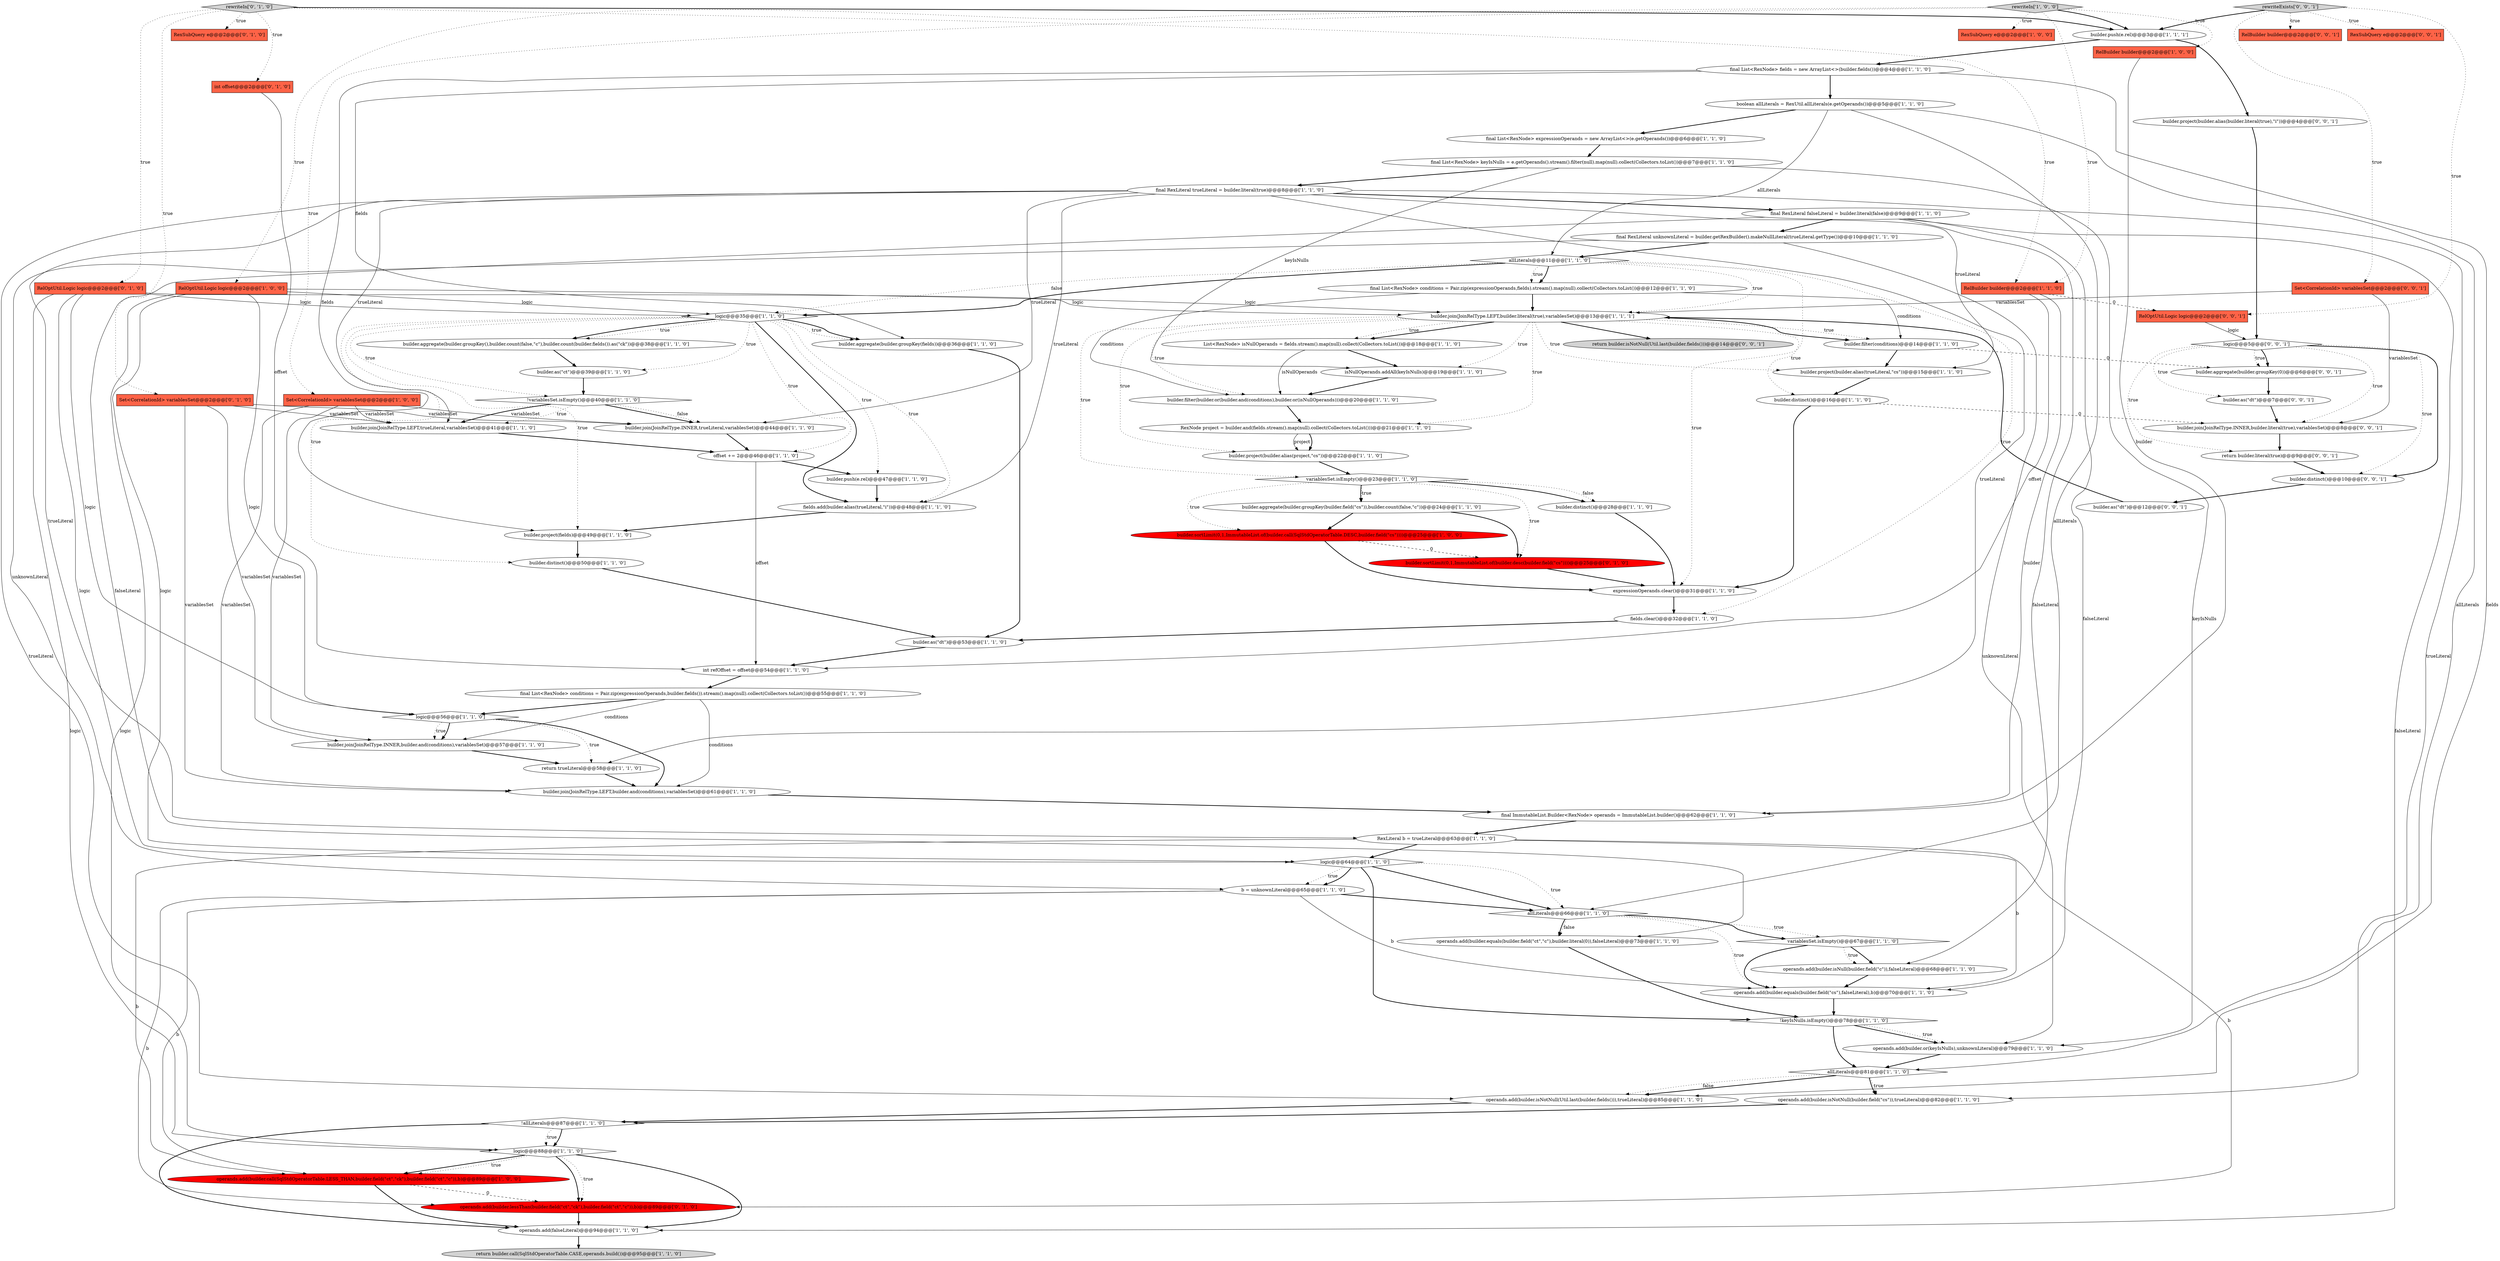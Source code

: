 digraph {
10 [style = filled, label = "b = unknownLiteral@@@65@@@['1', '1', '0']", fillcolor = white, shape = ellipse image = "AAA0AAABBB1BBB"];
22 [style = filled, label = "rewriteIn['1', '0', '0']", fillcolor = lightgray, shape = diamond image = "AAA0AAABBB1BBB"];
5 [style = filled, label = "builder.project(fields)@@@49@@@['1', '1', '0']", fillcolor = white, shape = ellipse image = "AAA0AAABBB1BBB"];
40 [style = filled, label = "builder.join(JoinRelType.LEFT,builder.and(conditions),variablesSet)@@@61@@@['1', '1', '0']", fillcolor = white, shape = ellipse image = "AAA0AAABBB1BBB"];
7 [style = filled, label = "variablesSet.isEmpty()@@@23@@@['1', '1', '0']", fillcolor = white, shape = diamond image = "AAA0AAABBB1BBB"];
69 [style = filled, label = "builder.sortLimit(0,1,ImmutableList.of(builder.desc(builder.field(\"cs\"))))@@@25@@@['0', '1', '0']", fillcolor = red, shape = ellipse image = "AAA1AAABBB2BBB"];
30 [style = filled, label = "expressionOperands.clear()@@@31@@@['1', '1', '0']", fillcolor = white, shape = ellipse image = "AAA0AAABBB1BBB"];
65 [style = filled, label = "operands.add(builder.isNotNull(builder.field(\"cs\")),trueLiteral)@@@82@@@['1', '1', '0']", fillcolor = white, shape = ellipse image = "AAA0AAABBB1BBB"];
56 [style = filled, label = "builder.as(\"ct\")@@@39@@@['1', '1', '0']", fillcolor = white, shape = ellipse image = "AAA0AAABBB1BBB"];
63 [style = filled, label = "final List<RexNode> fields = new ArrayList<>(builder.fields())@@@4@@@['1', '1', '0']", fillcolor = white, shape = ellipse image = "AAA0AAABBB1BBB"];
0 [style = filled, label = "Set<CorrelationId> variablesSet@@@2@@@['1', '0', '0']", fillcolor = tomato, shape = box image = "AAA0AAABBB1BBB"];
18 [style = filled, label = "builder.filter(builder.or(builder.and(conditions),builder.or(isNullOperands)))@@@20@@@['1', '1', '0']", fillcolor = white, shape = ellipse image = "AAA0AAABBB1BBB"];
16 [style = filled, label = "builder.aggregate(builder.groupKey(),builder.count(false,\"c\"),builder.count(builder.fields()).as(\"ck\"))@@@38@@@['1', '1', '0']", fillcolor = white, shape = ellipse image = "AAA0AAABBB1BBB"];
3 [style = filled, label = "operands.add(builder.equals(builder.field(\"ct\",\"c\"),builder.literal(0)),falseLiteral)@@@73@@@['1', '1', '0']", fillcolor = white, shape = ellipse image = "AAA0AAABBB1BBB"];
83 [style = filled, label = "builder.join(JoinRelType.INNER,builder.literal(true),variablesSet)@@@8@@@['0', '0', '1']", fillcolor = white, shape = ellipse image = "AAA0AAABBB3BBB"];
38 [style = filled, label = "builder.join(JoinRelType.INNER,builder.and(conditions),variablesSet)@@@57@@@['1', '1', '0']", fillcolor = white, shape = ellipse image = "AAA0AAABBB1BBB"];
52 [style = filled, label = "allLiterals@@@11@@@['1', '1', '0']", fillcolor = white, shape = diamond image = "AAA0AAABBB1BBB"];
86 [style = filled, label = "logic@@@5@@@['0', '0', '1']", fillcolor = white, shape = diamond image = "AAA0AAABBB3BBB"];
58 [style = filled, label = "builder.distinct()@@@50@@@['1', '1', '0']", fillcolor = white, shape = ellipse image = "AAA0AAABBB1BBB"];
39 [style = filled, label = "RelOptUtil.Logic logic@@@2@@@['1', '0', '0']", fillcolor = tomato, shape = box image = "AAA0AAABBB1BBB"];
88 [style = filled, label = "RelOptUtil.Logic logic@@@2@@@['0', '0', '1']", fillcolor = tomato, shape = box image = "AAA0AAABBB3BBB"];
84 [style = filled, label = "return builder.literal(true)@@@9@@@['0', '0', '1']", fillcolor = white, shape = ellipse image = "AAA0AAABBB3BBB"];
68 [style = filled, label = "builder.filter(conditions)@@@14@@@['1', '1', '0']", fillcolor = white, shape = ellipse image = "AAA0AAABBB1BBB"];
21 [style = filled, label = "final RexLiteral falseLiteral = builder.literal(false)@@@9@@@['1', '1', '0']", fillcolor = white, shape = ellipse image = "AAA0AAABBB1BBB"];
36 [style = filled, label = "RexNode project = builder.and(fields.stream().map(null).collect(Collectors.toList()))@@@21@@@['1', '1', '0']", fillcolor = white, shape = ellipse image = "AAA0AAABBB1BBB"];
47 [style = filled, label = "builder.distinct()@@@16@@@['1', '1', '0']", fillcolor = white, shape = ellipse image = "AAA0AAABBB1BBB"];
11 [style = filled, label = "final List<RexNode> conditions = Pair.zip(expressionOperands,builder.fields()).stream().map(null).collect(Collectors.toList())@@@55@@@['1', '1', '0']", fillcolor = white, shape = ellipse image = "AAA0AAABBB1BBB"];
73 [style = filled, label = "Set<CorrelationId> variablesSet@@@2@@@['0', '1', '0']", fillcolor = tomato, shape = box image = "AAA0AAABBB2BBB"];
32 [style = filled, label = "allLiterals@@@81@@@['1', '1', '0']", fillcolor = white, shape = diamond image = "AAA0AAABBB1BBB"];
20 [style = filled, label = "RexSubQuery e@@@2@@@['1', '0', '0']", fillcolor = tomato, shape = box image = "AAA0AAABBB1BBB"];
53 [style = filled, label = "offset += 2@@@46@@@['1', '1', '0']", fillcolor = white, shape = ellipse image = "AAA0AAABBB1BBB"];
31 [style = filled, label = "builder.aggregate(builder.groupKey(fields))@@@36@@@['1', '1', '0']", fillcolor = white, shape = ellipse image = "AAA0AAABBB1BBB"];
70 [style = filled, label = "operands.add(builder.lessThan(builder.field(\"ct\",\"ck\"),builder.field(\"ct\",\"c\")),b)@@@89@@@['0', '1', '0']", fillcolor = red, shape = ellipse image = "AAA1AAABBB2BBB"];
26 [style = filled, label = "final ImmutableList.Builder<RexNode> operands = ImmutableList.builder()@@@62@@@['1', '1', '0']", fillcolor = white, shape = ellipse image = "AAA0AAABBB1BBB"];
66 [style = filled, label = "RelBuilder builder@@@2@@@['1', '1', '0']", fillcolor = tomato, shape = box image = "AAA0AAABBB1BBB"];
33 [style = filled, label = "final List<RexNode> keyIsNulls = e.getOperands().stream().filter(null).map(null).collect(Collectors.toList())@@@7@@@['1', '1', '0']", fillcolor = white, shape = ellipse image = "AAA0AAABBB1BBB"];
75 [style = filled, label = "rewriteIn['0', '1', '0']", fillcolor = lightgray, shape = diamond image = "AAA0AAABBB2BBB"];
28 [style = filled, label = "builder.join(JoinRelType.INNER,trueLiteral,variablesSet)@@@44@@@['1', '1', '0']", fillcolor = white, shape = ellipse image = "AAA0AAABBB1BBB"];
62 [style = filled, label = "builder.sortLimit(0,1,ImmutableList.of(builder.call(SqlStdOperatorTable.DESC,builder.field(\"cs\"))))@@@25@@@['1', '0', '0']", fillcolor = red, shape = ellipse image = "AAA1AAABBB1BBB"];
46 [style = filled, label = "RelBuilder builder@@@2@@@['1', '0', '0']", fillcolor = tomato, shape = box image = "AAA0AAABBB1BBB"];
59 [style = filled, label = "final List<RexNode> expressionOperands = new ArrayList<>(e.getOperands())@@@6@@@['1', '1', '0']", fillcolor = white, shape = ellipse image = "AAA0AAABBB1BBB"];
8 [style = filled, label = "return trueLiteral@@@58@@@['1', '1', '0']", fillcolor = white, shape = ellipse image = "AAA0AAABBB1BBB"];
71 [style = filled, label = "RexSubQuery e@@@2@@@['0', '1', '0']", fillcolor = tomato, shape = box image = "AAA0AAABBB2BBB"];
19 [style = filled, label = "!variablesSet.isEmpty()@@@40@@@['1', '1', '0']", fillcolor = white, shape = diamond image = "AAA0AAABBB1BBB"];
80 [style = filled, label = "builder.as(\"dt\")@@@12@@@['0', '0', '1']", fillcolor = white, shape = ellipse image = "AAA0AAABBB3BBB"];
64 [style = filled, label = "isNullOperands.addAll(keyIsNulls)@@@19@@@['1', '1', '0']", fillcolor = white, shape = ellipse image = "AAA0AAABBB1BBB"];
4 [style = filled, label = "operands.add(falseLiteral)@@@94@@@['1', '1', '0']", fillcolor = white, shape = ellipse image = "AAA0AAABBB1BBB"];
13 [style = filled, label = "logic@@@56@@@['1', '1', '0']", fillcolor = white, shape = diamond image = "AAA0AAABBB1BBB"];
27 [style = filled, label = "RexLiteral b = trueLiteral@@@63@@@['1', '1', '0']", fillcolor = white, shape = ellipse image = "AAA0AAABBB1BBB"];
17 [style = filled, label = "!allLiterals@@@87@@@['1', '1', '0']", fillcolor = white, shape = diamond image = "AAA0AAABBB1BBB"];
25 [style = filled, label = "fields.add(builder.alias(trueLiteral,\"i\"))@@@48@@@['1', '1', '0']", fillcolor = white, shape = ellipse image = "AAA0AAABBB1BBB"];
74 [style = filled, label = "RelOptUtil.Logic logic@@@2@@@['0', '1', '0']", fillcolor = tomato, shape = box image = "AAA0AAABBB2BBB"];
9 [style = filled, label = "builder.push(e.rel)@@@47@@@['1', '1', '0']", fillcolor = white, shape = ellipse image = "AAA0AAABBB1BBB"];
55 [style = filled, label = "logic@@@35@@@['1', '1', '0']", fillcolor = white, shape = diamond image = "AAA0AAABBB1BBB"];
51 [style = filled, label = "operands.add(builder.equals(builder.field(\"cs\"),falseLiteral),b)@@@70@@@['1', '1', '0']", fillcolor = white, shape = ellipse image = "AAA0AAABBB1BBB"];
42 [style = filled, label = "logic@@@88@@@['1', '1', '0']", fillcolor = white, shape = diamond image = "AAA0AAABBB1BBB"];
45 [style = filled, label = "!keyIsNulls.isEmpty()@@@78@@@['1', '1', '0']", fillcolor = white, shape = diamond image = "AAA0AAABBB1BBB"];
49 [style = filled, label = "allLiterals@@@66@@@['1', '1', '0']", fillcolor = white, shape = diamond image = "AAA0AAABBB1BBB"];
60 [style = filled, label = "int refOffset = offset@@@54@@@['1', '1', '0']", fillcolor = white, shape = ellipse image = "AAA0AAABBB1BBB"];
77 [style = filled, label = "builder.distinct()@@@10@@@['0', '0', '1']", fillcolor = white, shape = ellipse image = "AAA0AAABBB3BBB"];
41 [style = filled, label = "logic@@@64@@@['1', '1', '0']", fillcolor = white, shape = diamond image = "AAA0AAABBB1BBB"];
34 [style = filled, label = "builder.distinct()@@@28@@@['1', '1', '0']", fillcolor = white, shape = ellipse image = "AAA0AAABBB1BBB"];
89 [style = filled, label = "builder.project(builder.alias(builder.literal(true),\"i\"))@@@4@@@['0', '0', '1']", fillcolor = white, shape = ellipse image = "AAA0AAABBB3BBB"];
29 [style = filled, label = "builder.project(builder.alias(project,\"cs\"))@@@22@@@['1', '1', '0']", fillcolor = white, shape = ellipse image = "AAA0AAABBB1BBB"];
2 [style = filled, label = "return builder.call(SqlStdOperatorTable.CASE,operands.build())@@@95@@@['1', '1', '0']", fillcolor = lightgray, shape = ellipse image = "AAA0AAABBB1BBB"];
67 [style = filled, label = "fields.clear()@@@32@@@['1', '1', '0']", fillcolor = white, shape = ellipse image = "AAA0AAABBB1BBB"];
50 [style = filled, label = "builder.as(\"dt\")@@@53@@@['1', '1', '0']", fillcolor = white, shape = ellipse image = "AAA0AAABBB1BBB"];
1 [style = filled, label = "builder.push(e.rel)@@@3@@@['1', '1', '1']", fillcolor = white, shape = ellipse image = "AAA0AAABBB1BBB"];
44 [style = filled, label = "operands.add(builder.call(SqlStdOperatorTable.LESS_THAN,builder.field(\"ct\",\"ck\"),builder.field(\"ct\",\"c\")),b)@@@89@@@['1', '0', '0']", fillcolor = red, shape = ellipse image = "AAA1AAABBB1BBB"];
12 [style = filled, label = "operands.add(builder.isNotNull(Util.last(builder.fields())),trueLiteral)@@@85@@@['1', '1', '0']", fillcolor = white, shape = ellipse image = "AAA0AAABBB1BBB"];
6 [style = filled, label = "variablesSet.isEmpty()@@@67@@@['1', '1', '0']", fillcolor = white, shape = diamond image = "AAA0AAABBB1BBB"];
76 [style = filled, label = "rewriteExists['0', '0', '1']", fillcolor = lightgray, shape = diamond image = "AAA0AAABBB3BBB"];
48 [style = filled, label = "builder.join(JoinRelType.LEFT,trueLiteral,variablesSet)@@@41@@@['1', '1', '0']", fillcolor = white, shape = ellipse image = "AAA0AAABBB1BBB"];
37 [style = filled, label = "builder.aggregate(builder.groupKey(builder.field(\"cs\")),builder.count(false,\"c\"))@@@24@@@['1', '1', '0']", fillcolor = white, shape = ellipse image = "AAA0AAABBB1BBB"];
72 [style = filled, label = "int offset@@@2@@@['0', '1', '0']", fillcolor = tomato, shape = box image = "AAA0AAABBB2BBB"];
15 [style = filled, label = "List<RexNode> isNullOperands = fields.stream().map(null).collect(Collectors.toList())@@@18@@@['1', '1', '0']", fillcolor = white, shape = ellipse image = "AAA0AAABBB1BBB"];
85 [style = filled, label = "builder.aggregate(builder.groupKey(0))@@@6@@@['0', '0', '1']", fillcolor = white, shape = ellipse image = "AAA0AAABBB3BBB"];
82 [style = filled, label = "return builder.isNotNull(Util.last(builder.fields()))@@@14@@@['0', '0', '1']", fillcolor = lightgray, shape = ellipse image = "AAA0AAABBB3BBB"];
61 [style = filled, label = "final RexLiteral trueLiteral = builder.literal(true)@@@8@@@['1', '1', '0']", fillcolor = white, shape = ellipse image = "AAA0AAABBB1BBB"];
81 [style = filled, label = "RelBuilder builder@@@2@@@['0', '0', '1']", fillcolor = tomato, shape = box image = "AAA0AAABBB3BBB"];
24 [style = filled, label = "builder.join(JoinRelType.LEFT,builder.literal(true),variablesSet)@@@13@@@['1', '1', '1']", fillcolor = white, shape = ellipse image = "AAA0AAABBB1BBB"];
43 [style = filled, label = "boolean allLiterals = RexUtil.allLiterals(e.getOperands())@@@5@@@['1', '1', '0']", fillcolor = white, shape = ellipse image = "AAA0AAABBB1BBB"];
79 [style = filled, label = "RexSubQuery e@@@2@@@['0', '0', '1']", fillcolor = tomato, shape = box image = "AAA0AAABBB3BBB"];
54 [style = filled, label = "final RexLiteral unknownLiteral = builder.getRexBuilder().makeNullLiteral(trueLiteral.getType())@@@10@@@['1', '1', '0']", fillcolor = white, shape = ellipse image = "AAA0AAABBB1BBB"];
23 [style = filled, label = "final List<RexNode> conditions = Pair.zip(expressionOperands,fields).stream().map(null).collect(Collectors.toList())@@@12@@@['1', '1', '0']", fillcolor = white, shape = ellipse image = "AAA0AAABBB1BBB"];
14 [style = filled, label = "operands.add(builder.or(keyIsNulls),unknownLiteral)@@@79@@@['1', '1', '0']", fillcolor = white, shape = ellipse image = "AAA0AAABBB1BBB"];
78 [style = filled, label = "builder.as(\"dt\")@@@7@@@['0', '0', '1']", fillcolor = white, shape = ellipse image = "AAA0AAABBB3BBB"];
87 [style = filled, label = "Set<CorrelationId> variablesSet@@@2@@@['0', '0', '1']", fillcolor = tomato, shape = box image = "AAA0AAABBB3BBB"];
57 [style = filled, label = "operands.add(builder.isNull(builder.field(\"c\")),falseLiteral)@@@68@@@['1', '1', '0']", fillcolor = white, shape = ellipse image = "AAA0AAABBB1BBB"];
35 [style = filled, label = "builder.project(builder.alias(trueLiteral,\"cs\"))@@@15@@@['1', '1', '0']", fillcolor = white, shape = ellipse image = "AAA0AAABBB1BBB"];
83->84 [style = bold, label=""];
68->35 [style = bold, label=""];
58->50 [style = bold, label=""];
6->57 [style = bold, label=""];
84->77 [style = bold, label=""];
55->19 [style = dotted, label="true"];
86->85 [style = dotted, label="true"];
63->5 [style = solid, label="fields"];
65->17 [style = bold, label=""];
76->81 [style = dotted, label="true"];
87->83 [style = solid, label="variablesSet"];
32->12 [style = bold, label=""];
36->29 [style = bold, label=""];
7->69 [style = dotted, label="true"];
24->35 [style = dotted, label="true"];
64->18 [style = bold, label=""];
85->78 [style = bold, label=""];
21->54 [style = bold, label=""];
77->80 [style = bold, label=""];
52->55 [style = bold, label=""];
27->44 [style = solid, label="b"];
8->40 [style = bold, label=""];
55->31 [style = dotted, label="true"];
80->24 [style = bold, label=""];
69->30 [style = bold, label=""];
66->26 [style = solid, label="builder"];
53->60 [style = solid, label="offset"];
31->50 [style = bold, label=""];
42->44 [style = bold, label=""];
11->40 [style = solid, label="conditions"];
37->62 [style = bold, label=""];
75->66 [style = dotted, label="true"];
11->13 [style = bold, label=""];
11->38 [style = solid, label="conditions"];
41->10 [style = dotted, label="true"];
52->55 [style = dotted, label="false"];
33->14 [style = solid, label="keyIsNulls"];
40->26 [style = bold, label=""];
52->30 [style = dotted, label="true"];
41->45 [style = bold, label=""];
41->49 [style = dotted, label="true"];
19->28 [style = bold, label=""];
55->31 [style = bold, label=""];
24->68 [style = dotted, label="true"];
75->73 [style = dotted, label="true"];
10->44 [style = solid, label="b"];
76->79 [style = dotted, label="true"];
63->43 [style = bold, label=""];
54->52 [style = bold, label=""];
52->23 [style = bold, label=""];
30->67 [style = bold, label=""];
22->46 [style = dotted, label="true"];
39->55 [style = solid, label="logic"];
21->4 [style = solid, label="falseLiteral"];
10->70 [style = solid, label="b"];
57->51 [style = bold, label=""];
42->70 [style = bold, label=""];
16->56 [style = bold, label=""];
62->30 [style = bold, label=""];
22->0 [style = dotted, label="true"];
0->40 [style = solid, label="variablesSet"];
7->37 [style = bold, label=""];
86->77 [style = bold, label=""];
39->13 [style = solid, label="logic"];
41->49 [style = bold, label=""];
86->78 [style = dotted, label="true"];
13->40 [style = bold, label=""];
4->2 [style = bold, label=""];
21->51 [style = solid, label="falseLiteral"];
17->42 [style = bold, label=""];
10->51 [style = solid, label="b"];
74->24 [style = solid, label="logic"];
43->52 [style = solid, label="allLiterals"];
74->13 [style = solid, label="logic"];
61->12 [style = solid, label="trueLiteral"];
49->51 [style = dotted, label="true"];
42->70 [style = dotted, label="true"];
27->51 [style = solid, label="b"];
46->26 [style = solid, label="builder"];
26->27 [style = bold, label=""];
45->14 [style = bold, label=""];
55->25 [style = bold, label=""];
24->82 [style = bold, label=""];
55->9 [style = dotted, label="true"];
22->20 [style = dotted, label="true"];
33->64 [style = solid, label="keyIsNulls"];
21->3 [style = solid, label="falseLiteral"];
44->4 [style = bold, label=""];
55->53 [style = dotted, label="true"];
73->48 [style = solid, label="variablesSet"];
6->57 [style = dotted, label="true"];
49->3 [style = bold, label=""];
22->66 [style = dotted, label="true"];
15->64 [style = bold, label=""];
1->63 [style = bold, label=""];
39->42 [style = solid, label="logic"];
10->49 [style = bold, label=""];
24->7 [style = dotted, label="true"];
74->42 [style = solid, label="logic"];
24->18 [style = dotted, label="true"];
0->48 [style = solid, label="variablesSet"];
52->67 [style = dotted, label="true"];
55->56 [style = dotted, label="true"];
21->57 [style = solid, label="falseLiteral"];
43->59 [style = bold, label=""];
61->27 [style = solid, label="trueLiteral"];
55->58 [style = dotted, label="true"];
23->68 [style = solid, label="conditions"];
7->34 [style = dotted, label="false"];
42->44 [style = dotted, label="true"];
24->47 [style = dotted, label="true"];
55->16 [style = dotted, label="true"];
61->35 [style = solid, label="trueLiteral"];
61->8 [style = solid, label="trueLiteral"];
3->45 [style = bold, label=""];
6->51 [style = bold, label=""];
12->17 [style = bold, label=""];
89->86 [style = bold, label=""];
24->68 [style = bold, label=""];
43->32 [style = solid, label="allLiterals"];
45->32 [style = bold, label=""];
61->21 [style = bold, label=""];
32->65 [style = dotted, label="true"];
72->60 [style = solid, label="offset"];
55->5 [style = dotted, label="true"];
86->77 [style = dotted, label="true"];
13->38 [style = dotted, label="true"];
61->25 [style = solid, label="trueLiteral"];
61->28 [style = solid, label="trueLiteral"];
41->10 [style = bold, label=""];
47->83 [style = dashed, label="0"];
0->28 [style = solid, label="variablesSet"];
49->6 [style = dotted, label="true"];
76->88 [style = dotted, label="true"];
54->14 [style = solid, label="unknownLiteral"];
42->4 [style = bold, label=""];
62->69 [style = dashed, label="0"];
88->86 [style = solid, label="logic"];
50->60 [style = bold, label=""];
51->45 [style = bold, label=""];
76->87 [style = dotted, label="true"];
13->8 [style = dotted, label="true"];
17->42 [style = dotted, label="true"];
45->14 [style = dotted, label="true"];
37->69 [style = bold, label=""];
49->3 [style = dotted, label="false"];
70->4 [style = bold, label=""];
23->18 [style = solid, label="conditions"];
25->5 [style = bold, label=""];
52->23 [style = dotted, label="true"];
54->10 [style = solid, label="unknownLiteral"];
59->33 [style = bold, label=""];
55->16 [style = bold, label=""];
5->58 [style = bold, label=""];
43->49 [style = solid, label="allLiterals"];
38->8 [style = bold, label=""];
36->29 [style = solid, label="project"];
53->9 [style = bold, label=""];
14->32 [style = bold, label=""];
22->1 [style = bold, label=""];
52->24 [style = dotted, label="true"];
24->64 [style = dotted, label="true"];
49->6 [style = bold, label=""];
24->36 [style = dotted, label="true"];
17->4 [style = bold, label=""];
75->72 [style = dotted, label="true"];
44->70 [style = dashed, label="0"];
39->41 [style = solid, label="logic"];
61->48 [style = solid, label="trueLiteral"];
24->15 [style = bold, label=""];
33->61 [style = bold, label=""];
76->1 [style = bold, label=""];
19->48 [style = dotted, label="true"];
19->48 [style = bold, label=""];
55->25 [style = dotted, label="true"];
1->89 [style = bold, label=""];
66->88 [style = dashed, label="0"];
28->53 [style = bold, label=""];
22->39 [style = dotted, label="true"];
24->29 [style = dotted, label="true"];
7->62 [style = dotted, label="true"];
19->28 [style = dotted, label="false"];
75->71 [style = dotted, label="true"];
61->65 [style = solid, label="trueLiteral"];
18->36 [style = bold, label=""];
48->53 [style = bold, label=""];
78->83 [style = bold, label=""];
86->84 [style = dotted, label="true"];
32->65 [style = bold, label=""];
27->70 [style = solid, label="b"];
0->38 [style = solid, label="variablesSet"];
34->30 [style = bold, label=""];
7->37 [style = dotted, label="true"];
66->60 [style = solid, label="offset"];
75->74 [style = dotted, label="true"];
68->85 [style = dashed, label="0"];
47->30 [style = bold, label=""];
87->24 [style = solid, label="variablesSet"];
39->24 [style = solid, label="logic"];
74->55 [style = solid, label="logic"];
74->41 [style = solid, label="logic"];
23->24 [style = bold, label=""];
67->50 [style = bold, label=""];
7->34 [style = bold, label=""];
32->12 [style = dotted, label="false"];
86->85 [style = bold, label=""];
75->1 [style = bold, label=""];
15->18 [style = solid, label="isNullOperands"];
73->28 [style = solid, label="variablesSet"];
63->31 [style = solid, label="fields"];
9->25 [style = bold, label=""];
63->12 [style = solid, label="fields"];
27->41 [style = bold, label=""];
24->15 [style = dotted, label="true"];
56->19 [style = bold, label=""];
35->47 [style = bold, label=""];
60->11 [style = bold, label=""];
29->7 [style = bold, label=""];
86->83 [style = dotted, label="true"];
13->38 [style = bold, label=""];
73->40 [style = solid, label="variablesSet"];
73->38 [style = solid, label="variablesSet"];
}

